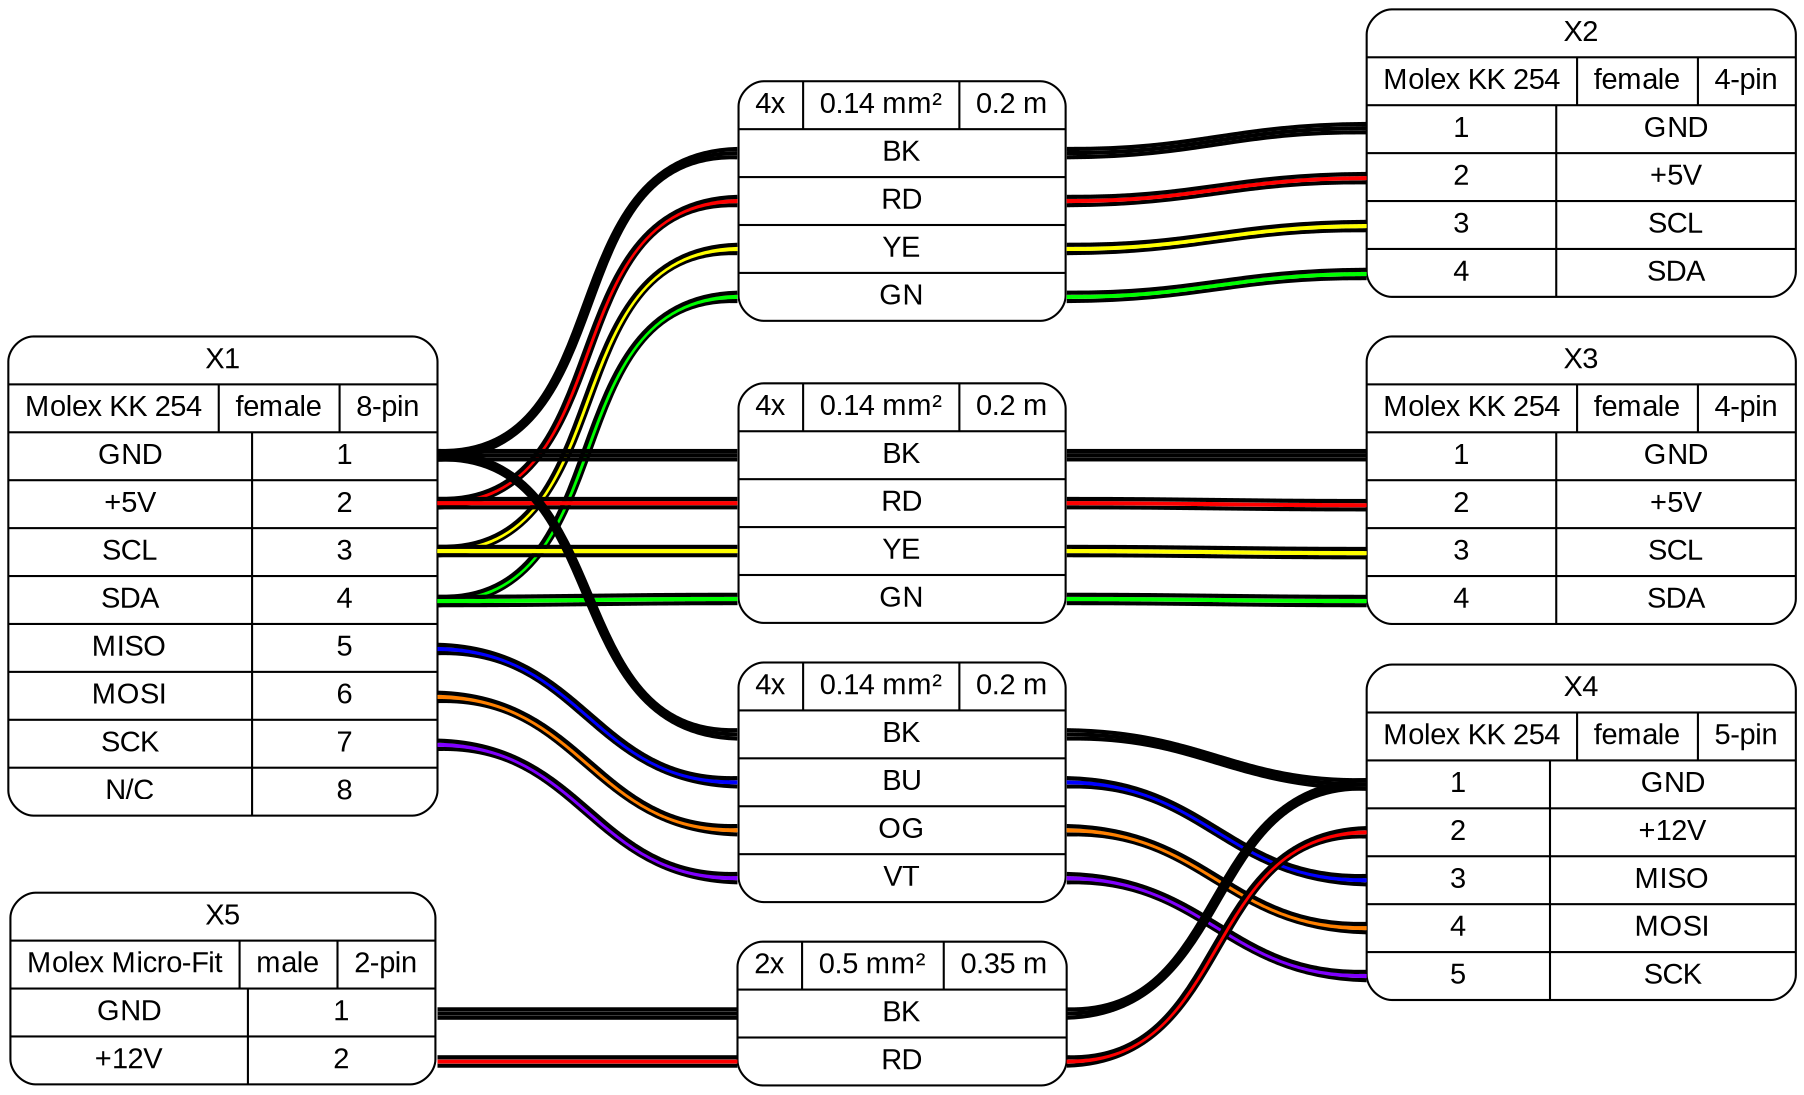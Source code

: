 // Graph generated by WireViz
// https://github.com/formatc1702/WireViz
// Daniel Rojas - 2020

digraph G {
    graph [rankdir = LR, ranksep=2, fontname = "arial"];
    edge [arrowhead=none, fontname = "arial"];
    node [shape=record, style=rounded, fontname = "arial"];


X1[label="X1 | {Molex KK 254|female|8-pin} | {{GND|+5V|SCL|SDA|MISO|MOSI|SCK|N/C} | {<p1>1|<p2>2|<p3>3|<p4>4|<p5>5|<p6>6|<p7>7|<p8>8}}}"]

X2[label="X2 | {Molex KK 254|female|4-pin} | {{<p1>1|<p2>2|<p3>3|<p4>4} | {GND|+5V|SCL|SDA}}}"]

X3[label="X3 | {Molex KK 254|female|4-pin} | {{<p1>1|<p2>2|<p3>3|<p4>4} | {GND|+5V|SCL|SDA}}}"]

X4[label="X4 | {Molex KK 254|female|5-pin} | {{<p1>1|<p2>2|<p3>3|<p4>4|<p5>5} | {GND|+12V|MISO|MOSI|SCK}}}"]

X5[label="X5 | {Molex Micro-Fit|male|2-pin} | {{GND|+12V} | {<p1>1|<p2>2}}}"]

W1[label="{4x|0.14 mm²|0.2 m} | {{<w1>BK|<w2>RD|<w3>YE|<w4>GN}}}"]

{edge[style=bold]
{edge[color="#000000:#000000:#000000"] X1:p1 -> W1:w1; W1:w1 -> X2:p1}
{edge[color="#000000:#ff0000:#000000"] X1:p2 -> W1:w2; W1:w2 -> X2:p2}
{edge[color="#000000:#ffff00:#000000"] X1:p3 -> W1:w3; W1:w3 -> X2:p3}
{edge[color="#000000:#00ff00:#000000"] X1:p4 -> W1:w4; W1:w4 -> X2:p4}
}
W2[label="{4x|0.14 mm²|0.2 m} | {{<w1>BK|<w2>RD|<w3>YE|<w4>GN}}}"]

{edge[style=bold]
{edge[color="#000000:#000000:#000000"] X1:p1 -> W2:w1; W2:w1 -> X3:p1}
{edge[color="#000000:#ff0000:#000000"] X1:p2 -> W2:w2; W2:w2 -> X3:p2}
{edge[color="#000000:#ffff00:#000000"] X1:p3 -> W2:w3; W2:w3 -> X3:p3}
{edge[color="#000000:#00ff00:#000000"] X1:p4 -> W2:w4; W2:w4 -> X3:p4}
}
W3[label="{4x|0.14 mm²|0.2 m} | {{<w1>BK|<w2>BU|<w3>OG|<w4>VT}}}"]

{edge[style=bold]
{edge[color="#000000:#000000:#000000"] X1:p1 -> W3:w1; W3:w1 -> X4:p1}
{edge[color="#000000:#0000ff:#000000"] X1:p5 -> W3:w2; W3:w2 -> X4:p3}
{edge[color="#000000:#ff8000:#000000"] X1:p6 -> W3:w3; W3:w3 -> X4:p4}
{edge[color="#000000:#8000ff:#000000"] X1:p7 -> W3:w4; W3:w4 -> X4:p5}
}
W4[label="{2x|0.5 mm²|0.35 m} | {{<w1>BK|<w2>RD}}}"]

{edge[style=bold]
{edge[color="#000000:#000000:#000000"] X5:p1 -> W4:w1; W4:w1 -> X4:p1}
{edge[color="#000000:#ff0000:#000000"] X5:p2 -> W4:w2; W4:w2 -> X4:p2}
}


}
